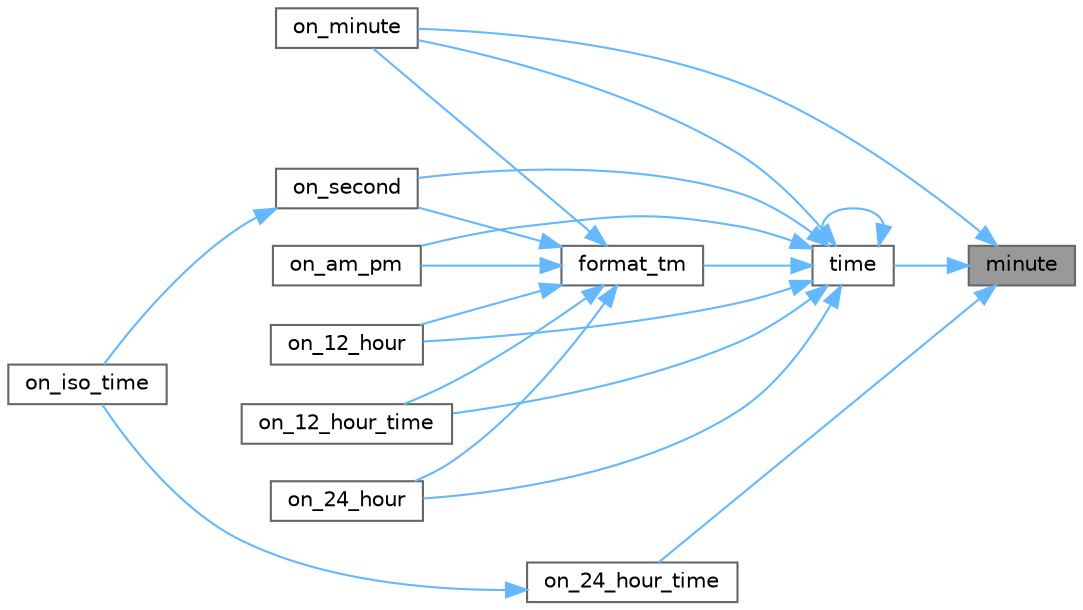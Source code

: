 digraph "minute"
{
 // LATEX_PDF_SIZE
  bgcolor="transparent";
  edge [fontname=Helvetica,fontsize=10,labelfontname=Helvetica,labelfontsize=10];
  node [fontname=Helvetica,fontsize=10,shape=box,height=0.2,width=0.4];
  rankdir="RL";
  Node1 [id="Node000001",label="minute",height=0.2,width=0.4,color="gray40", fillcolor="grey60", style="filled", fontcolor="black",tooltip=" "];
  Node1 -> Node2 [id="edge1_Node000001_Node000002",dir="back",color="steelblue1",style="solid",tooltip=" "];
  Node2 [id="Node000002",label="on_24_hour_time",height=0.2,width=0.4,color="grey40", fillcolor="white", style="filled",URL="$structdetail_1_1chrono__formatter.html#a1a36b23ef9bc29633a52e995ea2dd23a",tooltip=" "];
  Node2 -> Node3 [id="edge2_Node000002_Node000003",dir="back",color="steelblue1",style="solid",tooltip=" "];
  Node3 [id="Node000003",label="on_iso_time",height=0.2,width=0.4,color="grey40", fillcolor="white", style="filled",URL="$structdetail_1_1chrono__formatter.html#a94c937acaca8bfa7b3d319d1bd237ef9",tooltip=" "];
  Node1 -> Node4 [id="edge3_Node000001_Node000004",dir="back",color="steelblue1",style="solid",tooltip=" "];
  Node4 [id="Node000004",label="on_minute",height=0.2,width=0.4,color="grey40", fillcolor="white", style="filled",URL="$structdetail_1_1chrono__formatter.html#a5fa9e34decab3a88e4c9543effa54e31",tooltip=" "];
  Node1 -> Node5 [id="edge4_Node000001_Node000005",dir="back",color="steelblue1",style="solid",tooltip=" "];
  Node5 [id="Node000005",label="time",height=0.2,width=0.4,color="grey40", fillcolor="white", style="filled",URL="$structdetail_1_1chrono__formatter.html#af9d910a6993b901e9657c32e22646c58",tooltip=" "];
  Node5 -> Node6 [id="edge5_Node000005_Node000006",dir="back",color="steelblue1",style="solid",tooltip=" "];
  Node6 [id="Node000006",label="format_tm",height=0.2,width=0.4,color="grey40", fillcolor="white", style="filled",URL="$structdetail_1_1chrono__formatter.html#a35c0d0afebd6468c4d3bf5c8c2b43e94",tooltip=" "];
  Node6 -> Node7 [id="edge6_Node000006_Node000007",dir="back",color="steelblue1",style="solid",tooltip=" "];
  Node7 [id="Node000007",label="on_12_hour",height=0.2,width=0.4,color="grey40", fillcolor="white", style="filled",URL="$structdetail_1_1chrono__formatter.html#a3f7aacce265226c5965e6081c4799336",tooltip=" "];
  Node6 -> Node8 [id="edge7_Node000006_Node000008",dir="back",color="steelblue1",style="solid",tooltip=" "];
  Node8 [id="Node000008",label="on_12_hour_time",height=0.2,width=0.4,color="grey40", fillcolor="white", style="filled",URL="$structdetail_1_1chrono__formatter.html#acac60187a1bae85bc87379c974bc6e45",tooltip=" "];
  Node6 -> Node9 [id="edge8_Node000006_Node000009",dir="back",color="steelblue1",style="solid",tooltip=" "];
  Node9 [id="Node000009",label="on_24_hour",height=0.2,width=0.4,color="grey40", fillcolor="white", style="filled",URL="$structdetail_1_1chrono__formatter.html#aea488566e3e4ca46319ef5f5151755a0",tooltip=" "];
  Node6 -> Node10 [id="edge9_Node000006_Node000010",dir="back",color="steelblue1",style="solid",tooltip=" "];
  Node10 [id="Node000010",label="on_am_pm",height=0.2,width=0.4,color="grey40", fillcolor="white", style="filled",URL="$structdetail_1_1chrono__formatter.html#a6f690e3b9e7e188c9bdbb95e37527528",tooltip=" "];
  Node6 -> Node4 [id="edge10_Node000006_Node000004",dir="back",color="steelblue1",style="solid",tooltip=" "];
  Node6 -> Node11 [id="edge11_Node000006_Node000011",dir="back",color="steelblue1",style="solid",tooltip=" "];
  Node11 [id="Node000011",label="on_second",height=0.2,width=0.4,color="grey40", fillcolor="white", style="filled",URL="$structdetail_1_1chrono__formatter.html#afcb9a0eff4398874cbff0b5466c5f56c",tooltip=" "];
  Node11 -> Node3 [id="edge12_Node000011_Node000003",dir="back",color="steelblue1",style="solid",tooltip=" "];
  Node5 -> Node7 [id="edge13_Node000005_Node000007",dir="back",color="steelblue1",style="solid",tooltip=" "];
  Node5 -> Node8 [id="edge14_Node000005_Node000008",dir="back",color="steelblue1",style="solid",tooltip=" "];
  Node5 -> Node9 [id="edge15_Node000005_Node000009",dir="back",color="steelblue1",style="solid",tooltip=" "];
  Node5 -> Node10 [id="edge16_Node000005_Node000010",dir="back",color="steelblue1",style="solid",tooltip=" "];
  Node5 -> Node4 [id="edge17_Node000005_Node000004",dir="back",color="steelblue1",style="solid",tooltip=" "];
  Node5 -> Node11 [id="edge18_Node000005_Node000011",dir="back",color="steelblue1",style="solid",tooltip=" "];
  Node5 -> Node5 [id="edge19_Node000005_Node000005",dir="back",color="steelblue1",style="solid",tooltip=" "];
}
